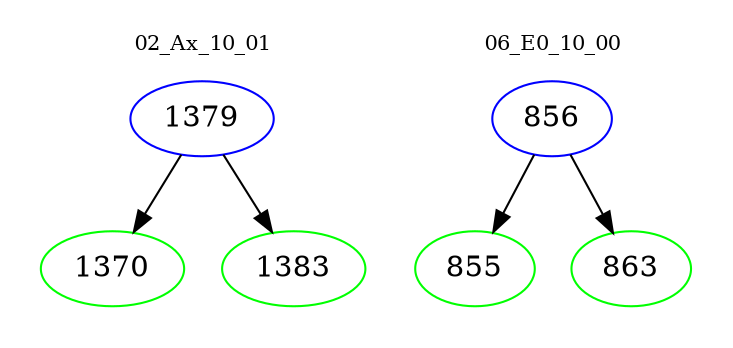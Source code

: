 digraph{
subgraph cluster_0 {
color = white
label = "02_Ax_10_01";
fontsize=10;
T0_1379 [label="1379", color="blue"]
T0_1379 -> T0_1370 [color="black"]
T0_1370 [label="1370", color="green"]
T0_1379 -> T0_1383 [color="black"]
T0_1383 [label="1383", color="green"]
}
subgraph cluster_1 {
color = white
label = "06_E0_10_00";
fontsize=10;
T1_856 [label="856", color="blue"]
T1_856 -> T1_855 [color="black"]
T1_855 [label="855", color="green"]
T1_856 -> T1_863 [color="black"]
T1_863 [label="863", color="green"]
}
}

